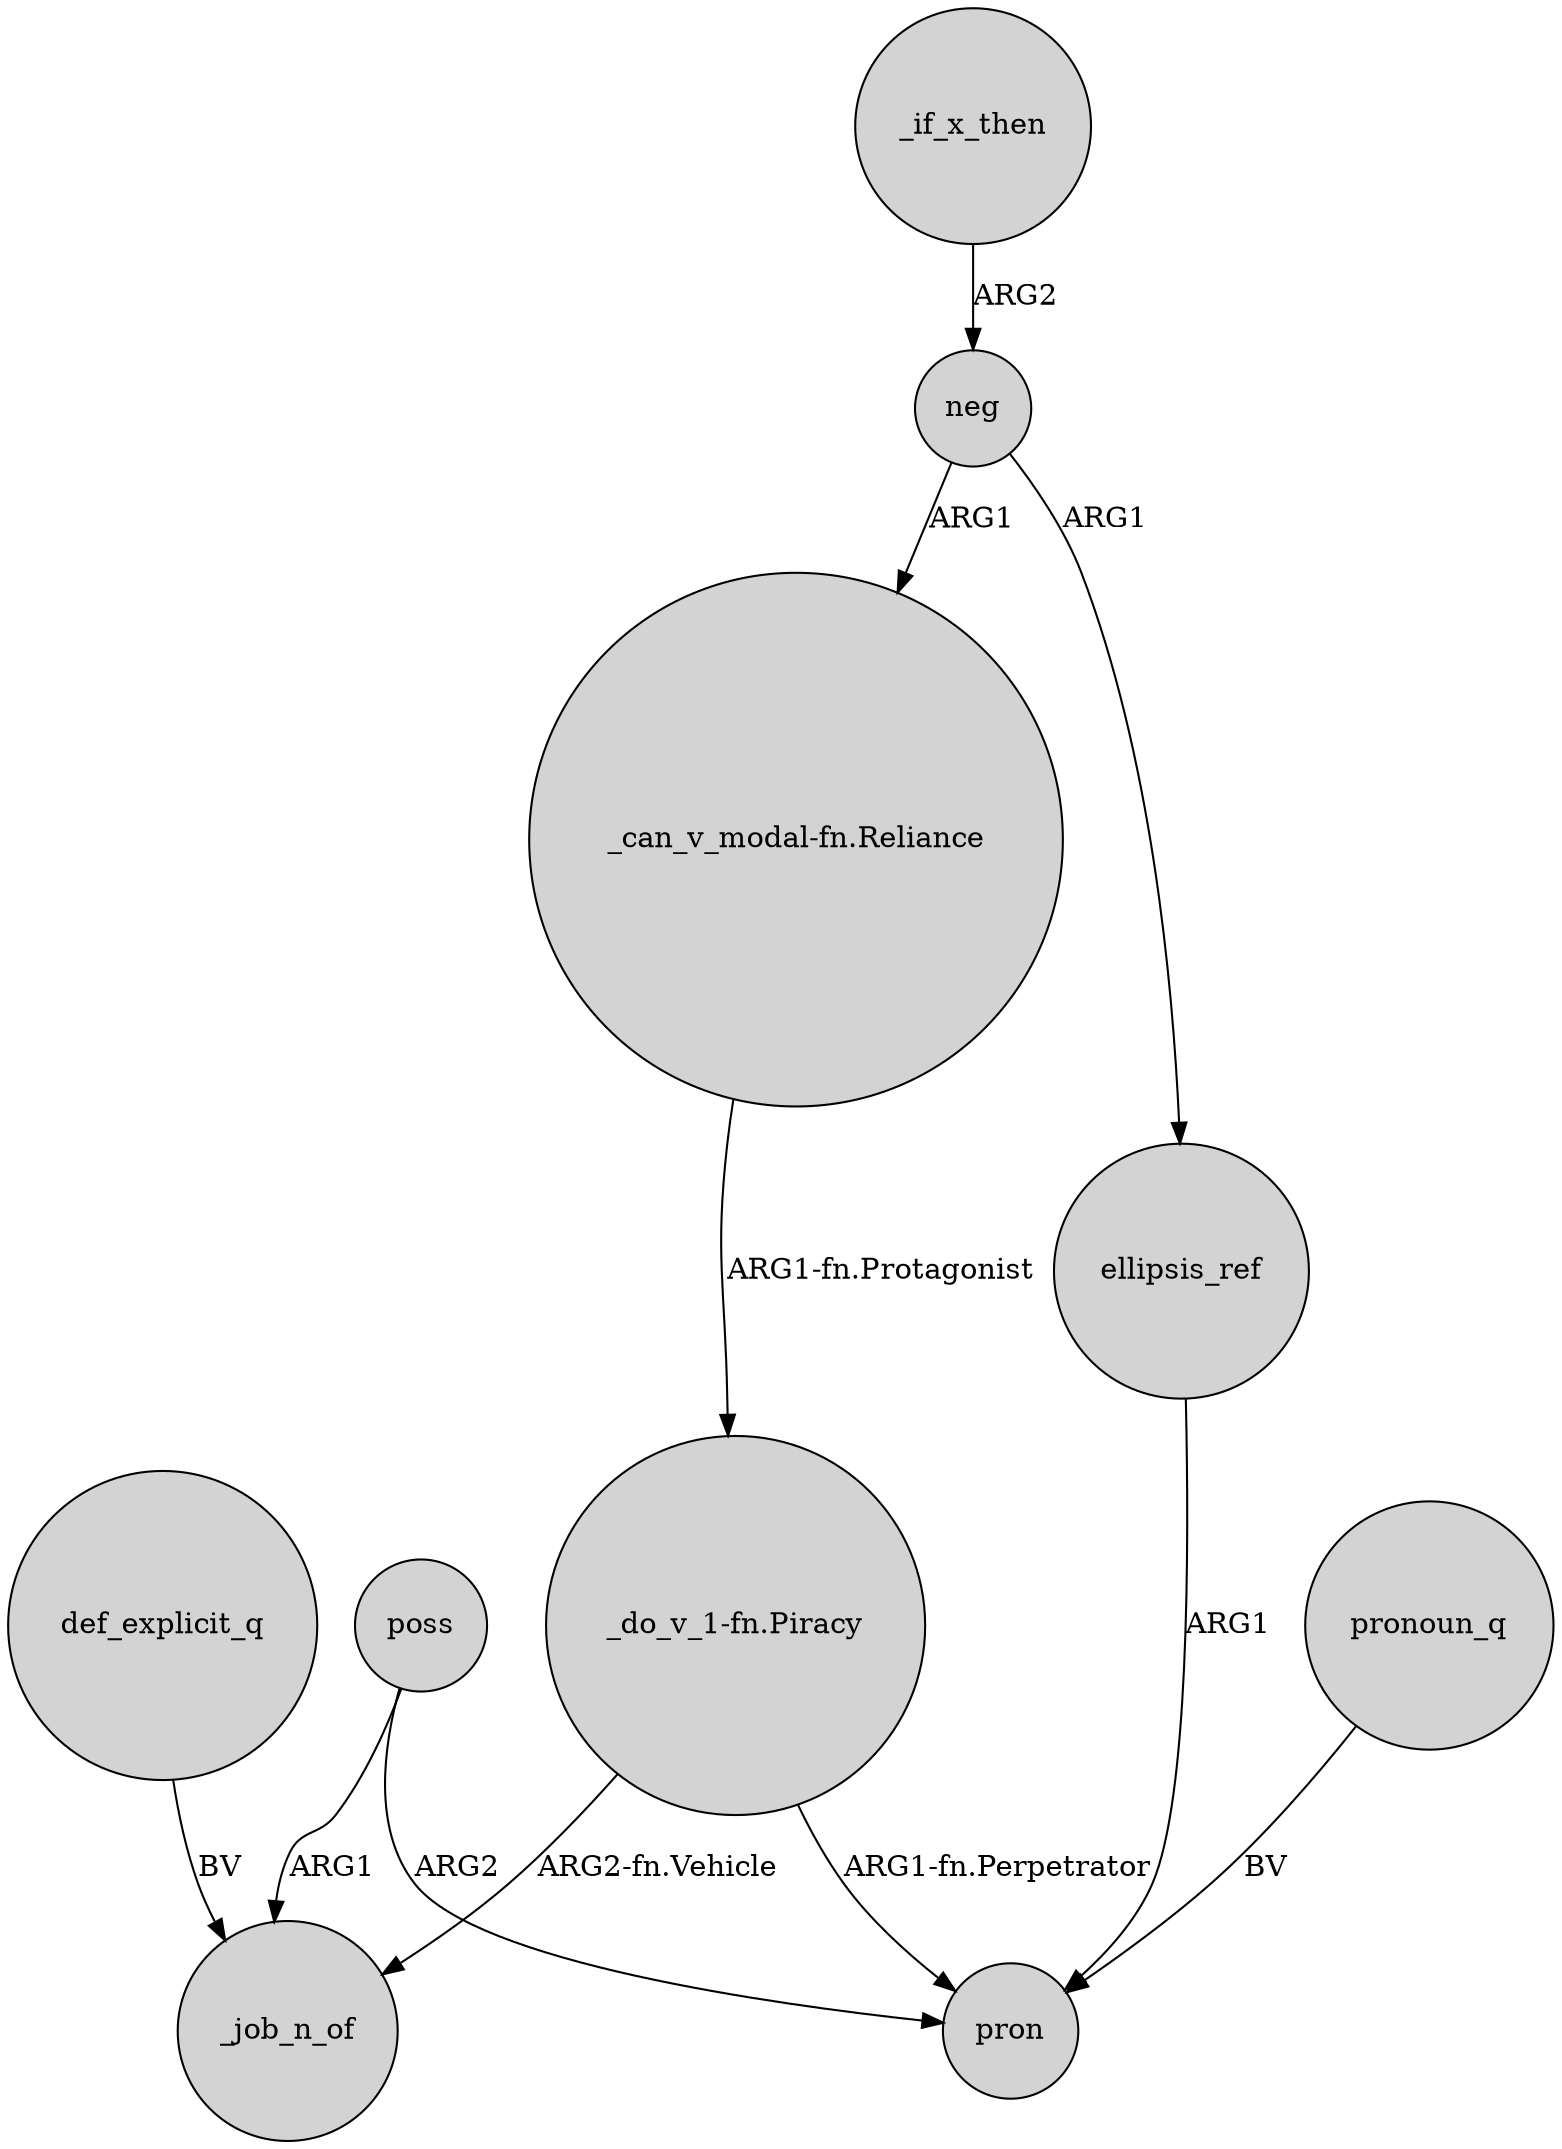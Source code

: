 digraph {
	node [shape=circle style=filled]
	def_explicit_q -> _job_n_of [label=BV]
	_if_x_then -> neg [label=ARG2]
	neg -> "_can_v_modal-fn.Reliance" [label=ARG1]
	poss -> _job_n_of [label=ARG1]
	"_do_v_1-fn.Piracy" -> pron [label="ARG1-fn.Perpetrator"]
	"_do_v_1-fn.Piracy" -> _job_n_of [label="ARG2-fn.Vehicle"]
	"_can_v_modal-fn.Reliance" -> "_do_v_1-fn.Piracy" [label="ARG1-fn.Protagonist"]
	ellipsis_ref -> pron [label=ARG1]
	neg -> ellipsis_ref [label=ARG1]
	pronoun_q -> pron [label=BV]
	poss -> pron [label=ARG2]
}
